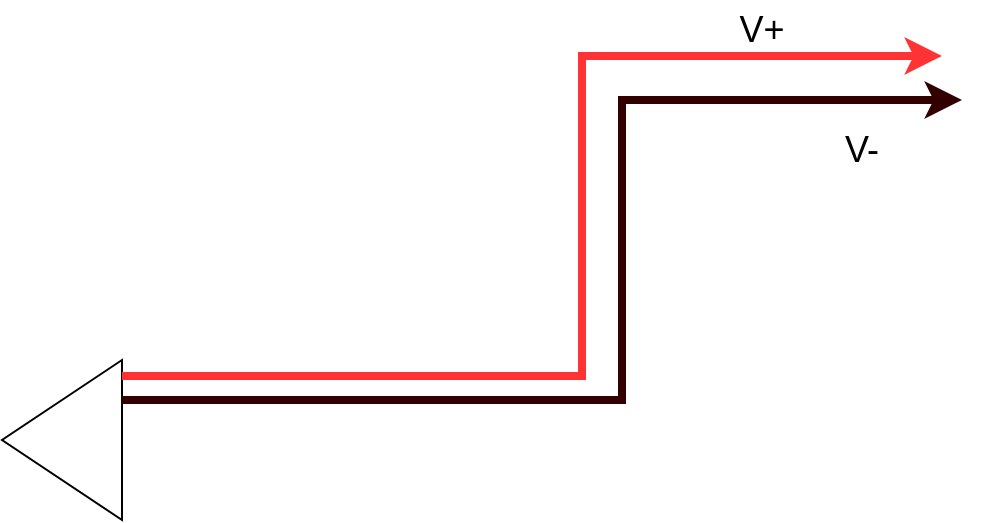 <mxfile version="27.1.6">
  <diagram name="Page-1" id="3CV-syrtmnGgcGUtcbxZ">
    <mxGraphModel dx="1097" dy="698" grid="1" gridSize="10" guides="1" tooltips="1" connect="1" arrows="1" fold="1" page="1" pageScale="1" pageWidth="1600" pageHeight="900" math="0" shadow="0">
      <root>
        <mxCell id="0" />
        <mxCell id="1" parent="0" />
        <mxCell id="vXQ96M-JIcB51RonOeTq-1" value="" style="triangle;whiteSpace=wrap;html=1;rotation=-180;" vertex="1" parent="1">
          <mxGeometry x="240" y="340" width="60" height="80" as="geometry" />
        </mxCell>
        <mxCell id="vXQ96M-JIcB51RonOeTq-2" value="" style="endArrow=classic;html=1;rounded=0;exitX=0;exitY=0.75;exitDx=0;exitDy=0;strokeColor=#FF3333;strokeWidth=4;" edge="1" parent="1">
          <mxGeometry width="50" height="50" relative="1" as="geometry">
            <mxPoint x="300" y="348" as="sourcePoint" />
            <mxPoint x="710" y="188" as="targetPoint" />
            <Array as="points">
              <mxPoint x="530" y="348" />
              <mxPoint x="530" y="188" />
            </Array>
          </mxGeometry>
        </mxCell>
        <mxCell id="vXQ96M-JIcB51RonOeTq-4" value="&lt;font style=&quot;font-size: 18px;&quot;&gt;V+&lt;/font&gt;" style="text;html=1;align=center;verticalAlign=middle;whiteSpace=wrap;rounded=0;" vertex="1" parent="1">
          <mxGeometry x="590" y="160" width="60" height="30" as="geometry" />
        </mxCell>
        <mxCell id="vXQ96M-JIcB51RonOeTq-5" value="" style="endArrow=classic;html=1;rounded=0;exitX=0;exitY=0.75;exitDx=0;exitDy=0;strokeColor=#330000;strokeWidth=4;" edge="1" parent="1" source="vXQ96M-JIcB51RonOeTq-1">
          <mxGeometry width="50" height="50" relative="1" as="geometry">
            <mxPoint x="310" y="370" as="sourcePoint" />
            <mxPoint x="720" y="210" as="targetPoint" />
            <Array as="points">
              <mxPoint x="550" y="360" />
              <mxPoint x="550" y="210" />
            </Array>
          </mxGeometry>
        </mxCell>
        <mxCell id="vXQ96M-JIcB51RonOeTq-6" value="&lt;font style=&quot;font-size: 18px;&quot;&gt;V-&lt;/font&gt;" style="text;html=1;align=center;verticalAlign=middle;whiteSpace=wrap;rounded=0;" vertex="1" parent="1">
          <mxGeometry x="640" y="220" width="60" height="30" as="geometry" />
        </mxCell>
      </root>
    </mxGraphModel>
  </diagram>
</mxfile>
